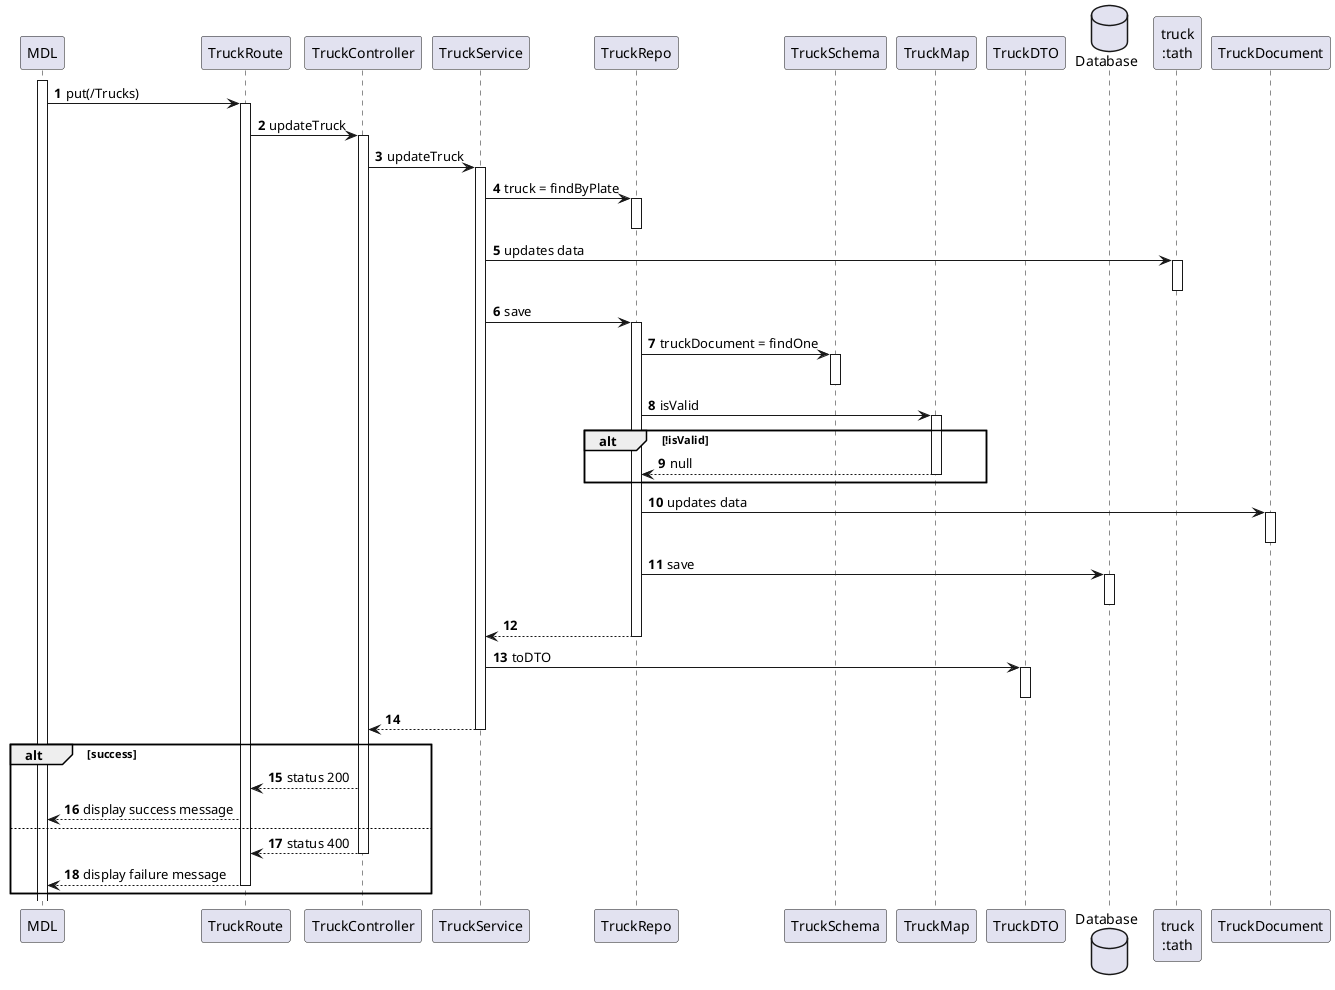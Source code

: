 @startuml

autonumber
participant "MDL" as MDL
participant "TruckRoute" as ROUTE
participant "TruckController" as CTR
participant "TruckService" as SERVICE
participant "TruckRepo" as REPO
participant "TruckSchema" as SCHEMA
participant "TruckMap" as MAP
participant "TruckDTO" as DTO
database "Database" as DB
participant "truck\n:tath" as path
participant "TruckDocument" as DOC

activate MDL
MDL -> ROUTE: put(/Trucks)
activate ROUTE
ROUTE -> CTR : updateTruck
activate CTR
CTR -> SERVICE : updateTruck
activate SERVICE
SERVICE -> REPO : truck = findByPlate
activate REPO
deactivate REPO
SERVICE -> path : updates data
activate path
deactivate path
SERVICE -> REPO : save
activate REPO
REPO -> SCHEMA : truckDocument = findOne
activate SCHEMA
deactivate SCHEMA
REPO -> MAP : isValid
activate MAP
alt !isValid
MAP --> REPO: null
deactivate MAP
end
deactivate MAP
REPO -> DOC : updates data
activate DOC
deactivate DOC
REPO -> DB : save
activate DB
deactivate DB 
REPO --> SERVICE
deactivate REPO
SERVICE -> DTO : toDTO
activate DTO
deactivate DTO
SERVICE --> CTR
deactivate SERVICE
alt success
CTR --> ROUTE : status 200
ROUTE --> MDL : display success message
else
CTR --> ROUTE : status 400
deactivate CTR
ROUTE --> MDL : display failure message
deactivate ROUTE
end

@enduml